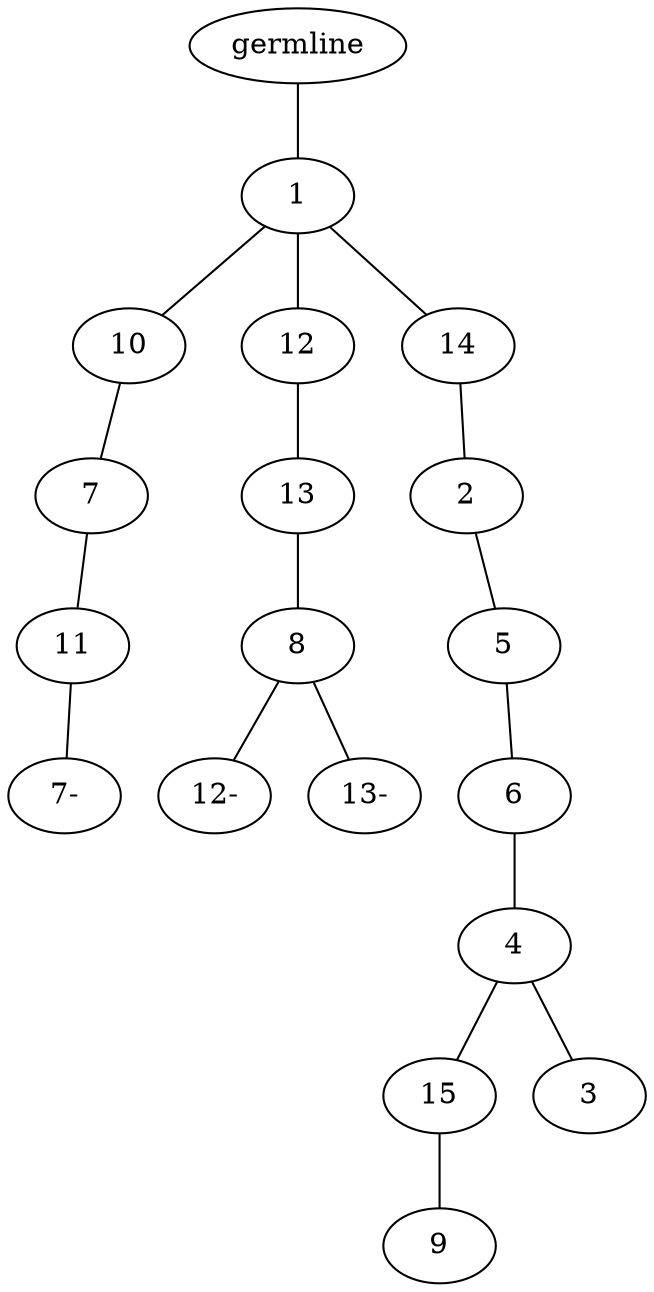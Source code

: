 graph tree {
    "140607454577088" [label="germline"];
    "140607454650176" [label="1"];
    "140607454646576" [label="10"];
    "140607454649696" [label="7"];
    "140607454650080" [label="11"];
    "140607454649888" [label="7-"];
    "140607454646768" [label="12"];
    "140607454649360" [label="13"];
    "140607454650032" [label="8"];
    "140607454648160" [label="12-"];
    "140607454649936" [label="13-"];
    "140607454647296" [label="14"];
    "140607454507264" [label="2"];
    "140607454507792" [label="5"];
    "140607454510816" [label="6"];
    "140607454509616" [label="4"];
    "140607454507504" [label="15"];
    "140607454507744" [label="9"];
    "140607454511056" [label="3"];
    "140607454577088" -- "140607454650176";
    "140607454650176" -- "140607454646576";
    "140607454650176" -- "140607454646768";
    "140607454650176" -- "140607454647296";
    "140607454646576" -- "140607454649696";
    "140607454649696" -- "140607454650080";
    "140607454650080" -- "140607454649888";
    "140607454646768" -- "140607454649360";
    "140607454649360" -- "140607454650032";
    "140607454650032" -- "140607454648160";
    "140607454650032" -- "140607454649936";
    "140607454647296" -- "140607454507264";
    "140607454507264" -- "140607454507792";
    "140607454507792" -- "140607454510816";
    "140607454510816" -- "140607454509616";
    "140607454509616" -- "140607454507504";
    "140607454509616" -- "140607454511056";
    "140607454507504" -- "140607454507744";
}
